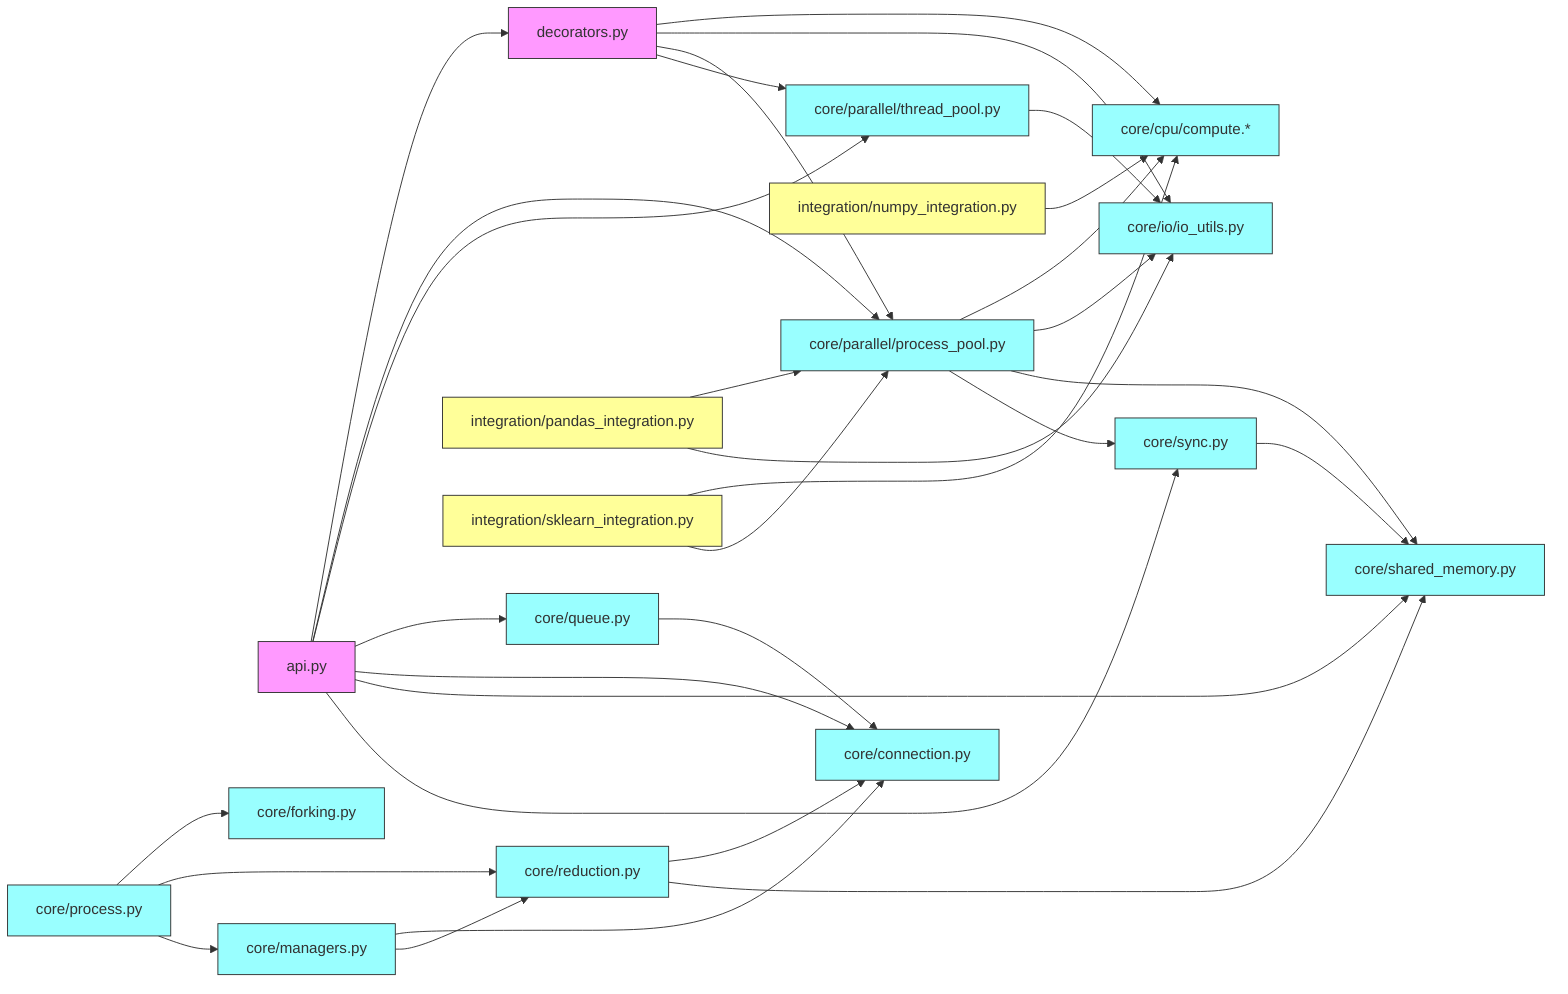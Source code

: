 ---
config:
  layout: fixed
---
flowchart LR
    API["api.py"] --> DEC["decorators.py"] & PAR_P["core/parallel/process_pool.py"] & PAR_T["core/parallel/thread_pool.py"] & Q["core/queue.py"] & CONN["core/connection.py"] & MEM["core/shared_memory.py"] & SYNC["core/sync.py"]
    DEC --> CPU["core/cpu/compute.*"] & IO["core/io/io_utils.py"] & PAR_P & PAR_T
    PAR_P --> CPU & IO & MEM & SYNC
    PAR_T --> IO
    Q --> CONN
    MAN["core/managers.py"] --> CONN & RED["core/reduction.py"]
    PR["core/process.py"] --> FORK["core/forking.py"] & RED & MAN
    RED --> CONN & MEM
    SYNC --> MEM
    NP["integration/numpy_integration.py"] --> CPU
    PD["integration/pandas_integration.py"] --> PAR_P & IO
    SK["integration/sklearn_integration.py"] --> CPU & PAR_P
     API:::api
     DEC:::api
     CPU:::core
     IO:::core
     PAR_P:::core
     PAR_T:::core
     Q:::core
     CONN:::core
     PR:::core
     FORK:::core
     RED:::core
     MEM:::core
     SYNC:::core
     MAN:::core
     NP:::intg
     PD:::intg
     SK:::intg
    classDef api fill:#f9f,stroke:#333,stroke-width:1px
    classDef core fill:#9ff,stroke:#333,stroke-width:1px
    classDef intg fill:#ff9,stroke:#333,stroke-width:1px